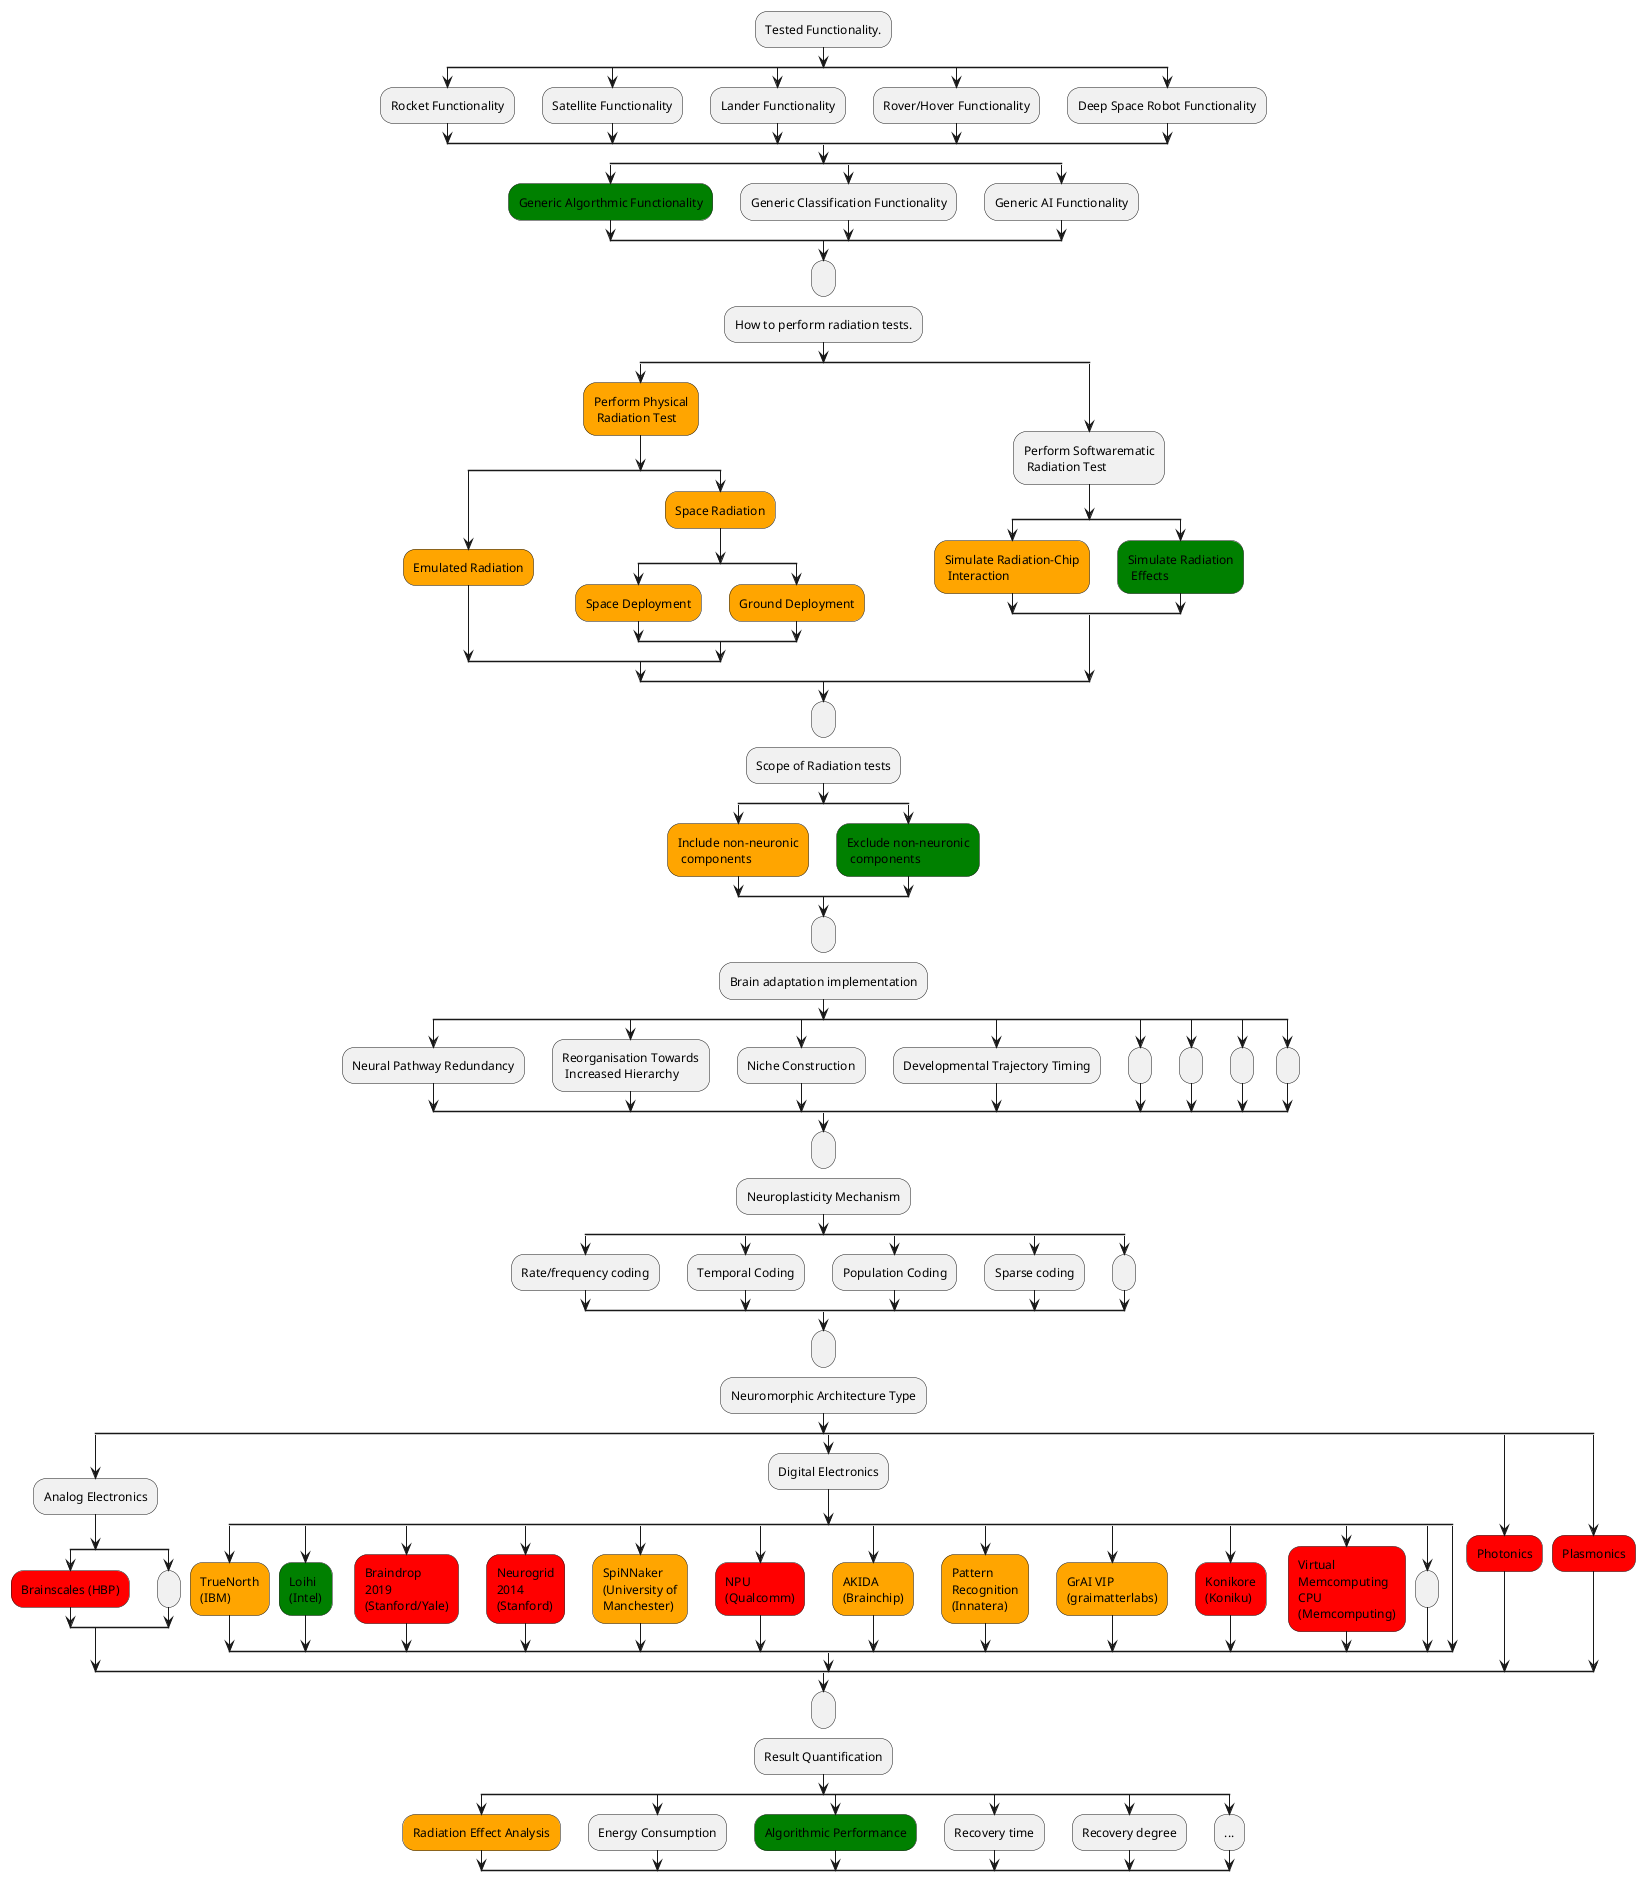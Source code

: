 @startuml
:Tested Functionality.;
split
   :Rocket Functionality;
split again
   :Satellite Functionality;
split again
   :Lander Functionality;
split again
   :Rover/Hover Functionality;
split again
   :Deep Space Robot Functionality;
end split
split
   #green:Generic Algorthmic Functionality;
split again
   :Generic Classification Functionality;
split again
   :Generic AI Functionality;
end split
:;

detach

:How to perform radiation tests.;
split
   #orange:Perform Physical\n Radiation Test;
   split
      #orange:Emulated Radiation;
   split again
      #orange:Space Radiation;
      split
         #orange:Space Deployment;
      split again
         #orange:Ground Deployment;
      end split
   end split
split again
   :Perform Softwarematic\n Radiation Test;
   split
      #orange:Simulate Radiation-Chip\n Interaction;
   split again
      #green:Simulate Radiation\n Effects;
   end split
end split
:;

detach

:Scope of Radiation tests;
split
      #orange:Include non-neuronic\n components;
   split again
      #green:Exclude non-neuronic\n components;
   end split
' How to implement brain adaptation.
:;

detach

:Brain adaptation implementation;
split
   :Neural Pathway Redundancy;
split again
   :Reorganisation Towards\n Increased Hierarchy;
split again
   :Niche Construction;
split again
   :Developmental Trajectory Timing;
split again
   :;
split again
   :;
split again
   :;
split again
   :;
end split
:;

detach

:Neuroplasticity Mechanism;
split
   :Rate/frequency coding;
split again
   :Temporal Coding;
split again
   :Population Coding;
split again
   :Sparse coding;
split again
   :;
end split
:;

detach

' 24 (30/73) of literature study
:Neuromorphic Architecture Type;
split
   :Analog Electronics;
   split
      #red:Brainscales (HBP);
   split again
      :;
   end split
split again
   :Digital Electronics;
   split
      #orange:TrueNorth\n(IBM);
   split again
      #green:Loihi\n(Intel);
   split again
      #red:Braindrop\n2019\n(Stanford/Yale);
   split again
      #red:Neurogrid\n2014\n(Stanford);
   split again
      #orange:SpiNNaker\n(University of\nManchester);
   split again
      #red:NPU\n(Qualcomm);
   split again
      #orange:AKIDA\n(Brainchip);
   split again
      #orange:Pattern\nRecognition\n(Innatera);
   split again
      #orange:GrAI VIP\n(graimatterlabs);
   split again
      #red:Konikore\n(Koniku);
   split again
      #red:Virtual\nMemcomputing\nCPU\n(Memcomputing);
   split again
      :;
   split again
   end split
split again
   #red:Photonics;
split again
   #red:Plasmonics;
end split
:;

' Ignored: Neuromorphic Retina (INI): https://www.eetimes.com/neuromorphic-vision-sensors-eye-the-future-of-autonomy/ Sensor (mainly)
' Ignored: ROLLS (INI) Cortical network
' Ignored: Memristive crossbar University of Michigan
' Ignored: CMOL (UCSB)
' Ignored: PCM Synapses (IBM)
' Ignored: NOMFET
' Ignored: Organic Memristor
' Ignored: CECT
' Ignored: PNC
' Ignored: Instar Robotics https://instar-robotics.com/en/ logistics and agriculture.
' Ignored: Ceryx Medical https://www.ceryxmedical.com/

detach

:Result Quantification;
split
   #Orange:Radiation Effect Analysis;
split again
   :Energy Consumption;
split again
   #green:Algorithmic Performance;
split again
   :Recovery time;
split again
   :Recovery degree;
split again
   :...;
end split

@enduml
